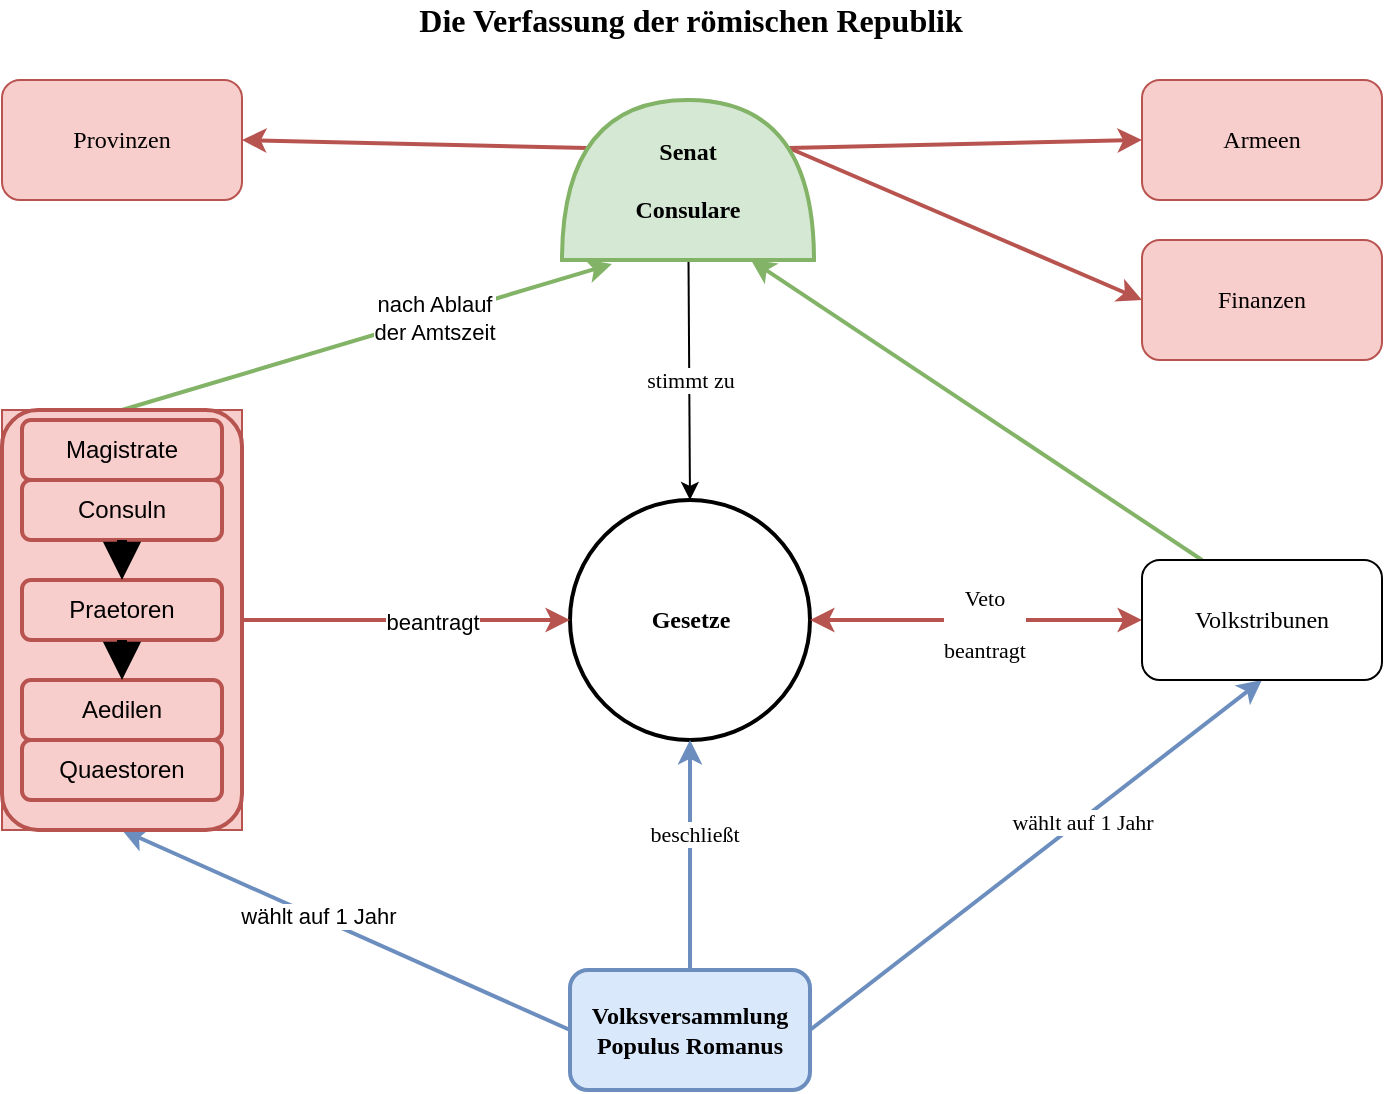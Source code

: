 <mxfile version="13.6.5" type="github">
  <diagram id="S4D-rrTDx4ZobB5-8hk_" name="Page-1">
    <mxGraphModel dx="786" dy="403" grid="1" gridSize="10" guides="1" tooltips="1" connect="1" arrows="1" fold="1" page="1" pageScale="1" pageWidth="827" pageHeight="1169" math="0" shadow="0">
      <root>
        <mxCell id="0" />
        <mxCell id="1" parent="0" />
        <mxCell id="riDD9OYprhMl0y7aIe9t-1" value="&lt;font style=&quot;font-size: 16px&quot;&gt;&lt;b&gt;&lt;font style=&quot;font-size: 16px&quot; face=&quot;Cardo&quot;&gt;Die Verfassung der römischen Republik&lt;/font&gt;&lt;/b&gt;&lt;/font&gt;" style="text;html=1;strokeColor=none;fillColor=none;align=center;verticalAlign=middle;rounded=0;horizontal=1;" vertex="1" parent="1">
          <mxGeometry x="249" y="40" width="330" height="20" as="geometry" />
        </mxCell>
        <mxCell id="riDD9OYprhMl0y7aIe9t-2" value="&lt;b&gt;&lt;font face=&quot;Cardo&quot;&gt;Gesetze&lt;/font&gt;&lt;/b&gt;" style="ellipse;html=1;aspect=fixed;strokeWidth=2;" vertex="1" parent="1">
          <mxGeometry x="354" y="290" width="120" height="120" as="geometry" />
        </mxCell>
        <mxCell id="riDD9OYprhMl0y7aIe9t-4" value="&lt;font face=&quot;Cardo&quot;&gt;stimmt zu&lt;br&gt;&lt;/font&gt;" style="rounded=0;orthogonalLoop=1;jettySize=auto;html=1;entryX=0.5;entryY=0;entryDx=0;entryDy=0;" edge="1" parent="1" source="riDD9OYprhMl0y7aIe9t-3" target="riDD9OYprhMl0y7aIe9t-2">
          <mxGeometry relative="1" as="geometry" />
        </mxCell>
        <mxCell id="riDD9OYprhMl0y7aIe9t-14" style="orthogonalLoop=1;jettySize=auto;html=1;exitX=0.7;exitY=0.9;exitDx=0;exitDy=0;exitPerimeter=0;entryX=0;entryY=0.5;entryDx=0;entryDy=0;startArrow=none;startFill=0;endArrow=classic;endFill=1;strokeColor=#b85450;rounded=0;strokeWidth=2;fillColor=#f8cecc;" edge="1" parent="1" source="riDD9OYprhMl0y7aIe9t-3" target="riDD9OYprhMl0y7aIe9t-12">
          <mxGeometry relative="1" as="geometry" />
        </mxCell>
        <mxCell id="riDD9OYprhMl0y7aIe9t-15" style="edgeStyle=none;rounded=0;orthogonalLoop=1;jettySize=auto;html=1;exitX=0.7;exitY=0.9;exitDx=0;exitDy=0;exitPerimeter=0;entryX=0;entryY=0.5;entryDx=0;entryDy=0;startArrow=none;startFill=0;endArrow=classic;endFill=1;strokeColor=#b85450;fillColor=#f8cecc;strokeWidth=2;" edge="1" parent="1" source="riDD9OYprhMl0y7aIe9t-3" target="riDD9OYprhMl0y7aIe9t-13">
          <mxGeometry relative="1" as="geometry" />
        </mxCell>
        <mxCell id="riDD9OYprhMl0y7aIe9t-17" style="edgeStyle=none;rounded=0;orthogonalLoop=1;jettySize=auto;html=1;exitX=0.7;exitY=0.1;exitDx=0;exitDy=0;exitPerimeter=0;entryX=1;entryY=0.5;entryDx=0;entryDy=0;startArrow=none;startFill=0;endArrow=classic;endFill=1;strokeColor=#b85450;fillColor=#f8cecc;strokeWidth=2;" edge="1" parent="1" source="riDD9OYprhMl0y7aIe9t-3" target="riDD9OYprhMl0y7aIe9t-16">
          <mxGeometry relative="1" as="geometry" />
        </mxCell>
        <mxCell id="riDD9OYprhMl0y7aIe9t-3" value="&lt;div&gt;&lt;b&gt;&lt;font face=&quot;Cardo&quot;&gt;Senat&lt;/font&gt;&lt;/b&gt;&lt;/div&gt;&lt;div&gt;&lt;b&gt;&lt;font face=&quot;Cardo&quot;&gt;&lt;br&gt;&lt;/font&gt;&lt;/b&gt;&lt;/div&gt;&lt;div&gt;&lt;b&gt;&lt;font face=&quot;Cardo&quot;&gt;Consulare&lt;br&gt;&lt;/font&gt;&lt;/b&gt;&lt;/div&gt;" style="shape=or;whiteSpace=wrap;html=1;direction=north;strokeWidth=2;fillColor=#d5e8d4;strokeColor=#82b366;" vertex="1" parent="1">
          <mxGeometry x="350" y="90" width="126" height="80" as="geometry" />
        </mxCell>
        <mxCell id="riDD9OYprhMl0y7aIe9t-6" style="rounded=0;orthogonalLoop=1;jettySize=auto;html=1;entryX=0.5;entryY=1;entryDx=0;entryDy=0;fillColor=#dae8fc;strokeColor=#6c8ebf;strokeWidth=2;" edge="1" parent="1" source="riDD9OYprhMl0y7aIe9t-5" target="riDD9OYprhMl0y7aIe9t-2">
          <mxGeometry relative="1" as="geometry" />
        </mxCell>
        <mxCell id="riDD9OYprhMl0y7aIe9t-7" value="&lt;font face=&quot;Cardo&quot;&gt;beschließt&lt;/font&gt;" style="edgeLabel;html=1;align=center;verticalAlign=middle;resizable=0;points=[];" vertex="1" connectable="0" parent="riDD9OYprhMl0y7aIe9t-6">
          <mxGeometry x="0.183" y="-2" relative="1" as="geometry">
            <mxPoint as="offset" />
          </mxGeometry>
        </mxCell>
        <mxCell id="riDD9OYprhMl0y7aIe9t-18" style="edgeStyle=none;rounded=0;orthogonalLoop=1;jettySize=auto;html=1;exitX=1;exitY=0.5;exitDx=0;exitDy=0;entryX=0.5;entryY=1;entryDx=0;entryDy=0;startArrow=none;startFill=0;endArrow=classic;endFill=1;strokeColor=#6c8ebf;fillColor=#dae8fc;strokeWidth=2;" edge="1" parent="1" source="riDD9OYprhMl0y7aIe9t-5" target="riDD9OYprhMl0y7aIe9t-8">
          <mxGeometry relative="1" as="geometry" />
        </mxCell>
        <mxCell id="riDD9OYprhMl0y7aIe9t-19" value="&lt;font face=&quot;Cardo&quot;&gt;wählt auf 1 Jahr&lt;br&gt;&lt;/font&gt;" style="edgeLabel;html=1;align=center;verticalAlign=middle;resizable=0;points=[];" vertex="1" connectable="0" parent="riDD9OYprhMl0y7aIe9t-18">
          <mxGeometry x="0.192" relative="1" as="geometry">
            <mxPoint x="1" as="offset" />
          </mxGeometry>
        </mxCell>
        <mxCell id="riDD9OYprhMl0y7aIe9t-35" style="edgeStyle=none;rounded=0;orthogonalLoop=1;jettySize=auto;html=1;exitX=0;exitY=0.5;exitDx=0;exitDy=0;entryX=0.5;entryY=1;entryDx=0;entryDy=0;startArrow=none;startFill=0;endArrow=classic;endFill=1;strokeColor=#6c8ebf;strokeWidth=2;fillColor=#dae8fc;" edge="1" parent="1" source="riDD9OYprhMl0y7aIe9t-5" target="riDD9OYprhMl0y7aIe9t-21">
          <mxGeometry relative="1" as="geometry" />
        </mxCell>
        <mxCell id="riDD9OYprhMl0y7aIe9t-36" value="wählt auf 1 Jahr" style="edgeLabel;html=1;align=center;verticalAlign=middle;resizable=0;points=[];" vertex="1" connectable="0" parent="riDD9OYprhMl0y7aIe9t-35">
          <mxGeometry x="0.128" y="-1" relative="1" as="geometry">
            <mxPoint as="offset" />
          </mxGeometry>
        </mxCell>
        <mxCell id="riDD9OYprhMl0y7aIe9t-5" value="&lt;div&gt;&lt;b&gt;&lt;font face=&quot;Cardo&quot;&gt;Volksversammlung&lt;/font&gt;&lt;/b&gt;&lt;/div&gt;&lt;div&gt;&lt;b&gt;&lt;font face=&quot;Cardo&quot;&gt;Populus Romanus&lt;br&gt;&lt;/font&gt;&lt;/b&gt;&lt;/div&gt;" style="rounded=1;whiteSpace=wrap;html=1;strokeWidth=2;fillColor=#dae8fc;strokeColor=#6c8ebf;" vertex="1" parent="1">
          <mxGeometry x="354" y="525" width="120" height="60" as="geometry" />
        </mxCell>
        <mxCell id="riDD9OYprhMl0y7aIe9t-9" style="rounded=0;orthogonalLoop=1;jettySize=auto;html=1;entryX=1;entryY=0.5;entryDx=0;entryDy=0;endArrow=classic;endFill=1;startArrow=classic;startFill=1;strokeWidth=2;fillColor=#f8cecc;strokeColor=#b85450;" edge="1" parent="1" source="riDD9OYprhMl0y7aIe9t-8" target="riDD9OYprhMl0y7aIe9t-2">
          <mxGeometry relative="1" as="geometry" />
        </mxCell>
        <mxCell id="riDD9OYprhMl0y7aIe9t-10" value="&lt;div&gt;&lt;font face=&quot;Cardo&quot;&gt;Veto&lt;/font&gt;&lt;/div&gt;&lt;div&gt;&lt;font face=&quot;Cardo&quot;&gt;&lt;br&gt;&lt;/font&gt;&lt;/div&gt;&lt;div&gt;&lt;font face=&quot;Cardo&quot;&gt;beantragt&lt;/font&gt;&lt;/div&gt;" style="edgeLabel;html=1;align=center;verticalAlign=middle;resizable=0;points=[];" vertex="1" connectable="0" parent="riDD9OYprhMl0y7aIe9t-9">
          <mxGeometry x="-0.051" y="2" relative="1" as="geometry">
            <mxPoint as="offset" />
          </mxGeometry>
        </mxCell>
        <mxCell id="riDD9OYprhMl0y7aIe9t-11" style="orthogonalLoop=1;jettySize=auto;html=1;exitX=0.25;exitY=0;exitDx=0;exitDy=0;entryX=0;entryY=0.75;entryDx=0;entryDy=0;entryPerimeter=0;startArrow=none;startFill=0;endArrow=classic;endFill=1;strokeColor=#82b366;fillColor=#d5e8d4;strokeWidth=2;" edge="1" parent="1" source="riDD9OYprhMl0y7aIe9t-8" target="riDD9OYprhMl0y7aIe9t-3">
          <mxGeometry relative="1" as="geometry" />
        </mxCell>
        <mxCell id="riDD9OYprhMl0y7aIe9t-8" value="&lt;font face=&quot;Cardo&quot;&gt;Volkstribunen&lt;/font&gt;" style="rounded=1;whiteSpace=wrap;html=1;" vertex="1" parent="1">
          <mxGeometry x="640" y="320" width="120" height="60" as="geometry" />
        </mxCell>
        <mxCell id="riDD9OYprhMl0y7aIe9t-12" value="&lt;div&gt;&lt;font face=&quot;Cardo&quot;&gt;Armeen&lt;/font&gt;&lt;/div&gt;" style="rounded=1;whiteSpace=wrap;html=1;fillColor=#f8cecc;strokeColor=#b85450;" vertex="1" parent="1">
          <mxGeometry x="640" y="80" width="120" height="60" as="geometry" />
        </mxCell>
        <mxCell id="riDD9OYprhMl0y7aIe9t-13" value="&lt;font face=&quot;Cardo&quot;&gt;Finanzen&lt;/font&gt;" style="rounded=1;whiteSpace=wrap;html=1;fillColor=#f8cecc;strokeColor=#b85450;" vertex="1" parent="1">
          <mxGeometry x="640" y="160" width="120" height="60" as="geometry" />
        </mxCell>
        <mxCell id="riDD9OYprhMl0y7aIe9t-16" value="&lt;font face=&quot;Cardo&quot;&gt;Provinzen&lt;/font&gt;" style="rounded=1;whiteSpace=wrap;html=1;fillColor=#f8cecc;strokeColor=#b85450;" vertex="1" parent="1">
          <mxGeometry x="70" y="80" width="120" height="60" as="geometry" />
        </mxCell>
        <mxCell id="riDD9OYprhMl0y7aIe9t-30" style="edgeStyle=none;rounded=0;orthogonalLoop=1;jettySize=auto;html=1;exitX=1;exitY=0.5;exitDx=0;exitDy=0;entryX=0;entryY=0.5;entryDx=0;entryDy=0;startArrow=none;startFill=0;endArrow=classic;endFill=1;strokeColor=#b85450;strokeWidth=2;fillColor=#f8cecc;" edge="1" parent="1" source="riDD9OYprhMl0y7aIe9t-21" target="riDD9OYprhMl0y7aIe9t-2">
          <mxGeometry relative="1" as="geometry" />
        </mxCell>
        <mxCell id="riDD9OYprhMl0y7aIe9t-31" value="beantragt" style="edgeLabel;html=1;align=center;verticalAlign=middle;resizable=0;points=[];" vertex="1" connectable="0" parent="riDD9OYprhMl0y7aIe9t-30">
          <mxGeometry x="0.159" y="-1" relative="1" as="geometry">
            <mxPoint as="offset" />
          </mxGeometry>
        </mxCell>
        <mxCell id="riDD9OYprhMl0y7aIe9t-33" style="edgeStyle=none;rounded=0;orthogonalLoop=1;jettySize=auto;html=1;exitX=0.5;exitY=0;exitDx=0;exitDy=0;entryX=-0.025;entryY=0.198;entryDx=0;entryDy=0;entryPerimeter=0;startArrow=none;startFill=0;endArrow=classic;endFill=1;strokeColor=#82b366;strokeWidth=2;fillColor=#d5e8d4;" edge="1" parent="1" source="riDD9OYprhMl0y7aIe9t-21" target="riDD9OYprhMl0y7aIe9t-3">
          <mxGeometry relative="1" as="geometry" />
        </mxCell>
        <mxCell id="riDD9OYprhMl0y7aIe9t-34" value="&lt;div&gt;nach Ablauf &lt;br&gt;&lt;/div&gt;&lt;div&gt;der Amtszeit&lt;/div&gt;" style="edgeLabel;html=1;align=center;verticalAlign=middle;resizable=0;points=[];" vertex="1" connectable="0" parent="riDD9OYprhMl0y7aIe9t-33">
          <mxGeometry x="0.269" relative="1" as="geometry">
            <mxPoint as="offset" />
          </mxGeometry>
        </mxCell>
        <mxCell id="riDD9OYprhMl0y7aIe9t-38" value="" style="group;fillColor=#f8cecc;strokeColor=#b85450;" vertex="1" connectable="0" parent="1">
          <mxGeometry x="70" y="245" width="120" height="210" as="geometry" />
        </mxCell>
        <mxCell id="riDD9OYprhMl0y7aIe9t-21" value="" style="rounded=1;whiteSpace=wrap;html=1;strokeWidth=2;fillColor=#f8cecc;strokeColor=#b85450;" vertex="1" parent="riDD9OYprhMl0y7aIe9t-38">
          <mxGeometry width="120" height="210" as="geometry" />
        </mxCell>
        <mxCell id="riDD9OYprhMl0y7aIe9t-22" value="Magistrate" style="rounded=1;whiteSpace=wrap;html=1;strokeWidth=2;fillColor=#f8cecc;strokeColor=#b85450;" vertex="1" parent="riDD9OYprhMl0y7aIe9t-38">
          <mxGeometry x="10" y="5" width="100" height="30" as="geometry" />
        </mxCell>
        <mxCell id="riDD9OYprhMl0y7aIe9t-23" value="Consuln" style="rounded=1;whiteSpace=wrap;html=1;strokeWidth=2;fillColor=#f8cecc;strokeColor=#b85450;" vertex="1" parent="riDD9OYprhMl0y7aIe9t-38">
          <mxGeometry x="10" y="35" width="100" height="30" as="geometry" />
        </mxCell>
        <mxCell id="riDD9OYprhMl0y7aIe9t-24" value="Praetoren" style="rounded=1;whiteSpace=wrap;html=1;strokeWidth=2;fillColor=#f8cecc;strokeColor=#b85450;" vertex="1" parent="riDD9OYprhMl0y7aIe9t-38">
          <mxGeometry x="10" y="85" width="100" height="30" as="geometry" />
        </mxCell>
        <mxCell id="riDD9OYprhMl0y7aIe9t-26" value="Aedilen" style="rounded=1;whiteSpace=wrap;html=1;strokeWidth=2;fillColor=#f8cecc;strokeColor=#b85450;" vertex="1" parent="riDD9OYprhMl0y7aIe9t-38">
          <mxGeometry x="10" y="135" width="100" height="30" as="geometry" />
        </mxCell>
        <mxCell id="riDD9OYprhMl0y7aIe9t-27" value="Quaestoren" style="rounded=1;whiteSpace=wrap;html=1;strokeWidth=2;fillColor=#f8cecc;strokeColor=#b85450;" vertex="1" parent="riDD9OYprhMl0y7aIe9t-38">
          <mxGeometry x="10" y="165" width="100" height="30" as="geometry" />
        </mxCell>
        <mxCell id="riDD9OYprhMl0y7aIe9t-29" style="edgeStyle=none;rounded=0;orthogonalLoop=1;jettySize=auto;html=1;exitX=0.5;exitY=1;exitDx=0;exitDy=0;startArrow=none;startFill=0;endArrow=block;endFill=1;strokeColor=#000000;strokeWidth=5;" edge="1" parent="riDD9OYprhMl0y7aIe9t-38" source="riDD9OYprhMl0y7aIe9t-21" target="riDD9OYprhMl0y7aIe9t-21">
          <mxGeometry relative="1" as="geometry" />
        </mxCell>
        <mxCell id="riDD9OYprhMl0y7aIe9t-25" style="edgeStyle=none;rounded=0;orthogonalLoop=1;jettySize=auto;html=1;exitX=0.5;exitY=1;exitDx=0;exitDy=0;entryX=0.5;entryY=0;entryDx=0;entryDy=0;startArrow=none;startFill=0;endArrow=block;endFill=1;strokeColor=#000000;strokeWidth=5;" edge="1" parent="riDD9OYprhMl0y7aIe9t-38" source="riDD9OYprhMl0y7aIe9t-23" target="riDD9OYprhMl0y7aIe9t-24">
          <mxGeometry relative="1" as="geometry" />
        </mxCell>
        <mxCell id="riDD9OYprhMl0y7aIe9t-28" style="edgeStyle=none;rounded=0;orthogonalLoop=1;jettySize=auto;html=1;exitX=0.5;exitY=1;exitDx=0;exitDy=0;entryX=0.5;entryY=0;entryDx=0;entryDy=0;startArrow=none;startFill=0;endArrow=block;endFill=1;strokeColor=#000000;strokeWidth=5;" edge="1" parent="riDD9OYprhMl0y7aIe9t-38" source="riDD9OYprhMl0y7aIe9t-24" target="riDD9OYprhMl0y7aIe9t-26">
          <mxGeometry relative="1" as="geometry" />
        </mxCell>
      </root>
    </mxGraphModel>
  </diagram>
</mxfile>

